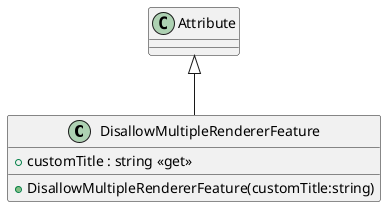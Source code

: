 @startuml
class DisallowMultipleRendererFeature {
    + customTitle : string <<get>>
    + DisallowMultipleRendererFeature(customTitle:string)
}
Attribute <|-- DisallowMultipleRendererFeature
@enduml

